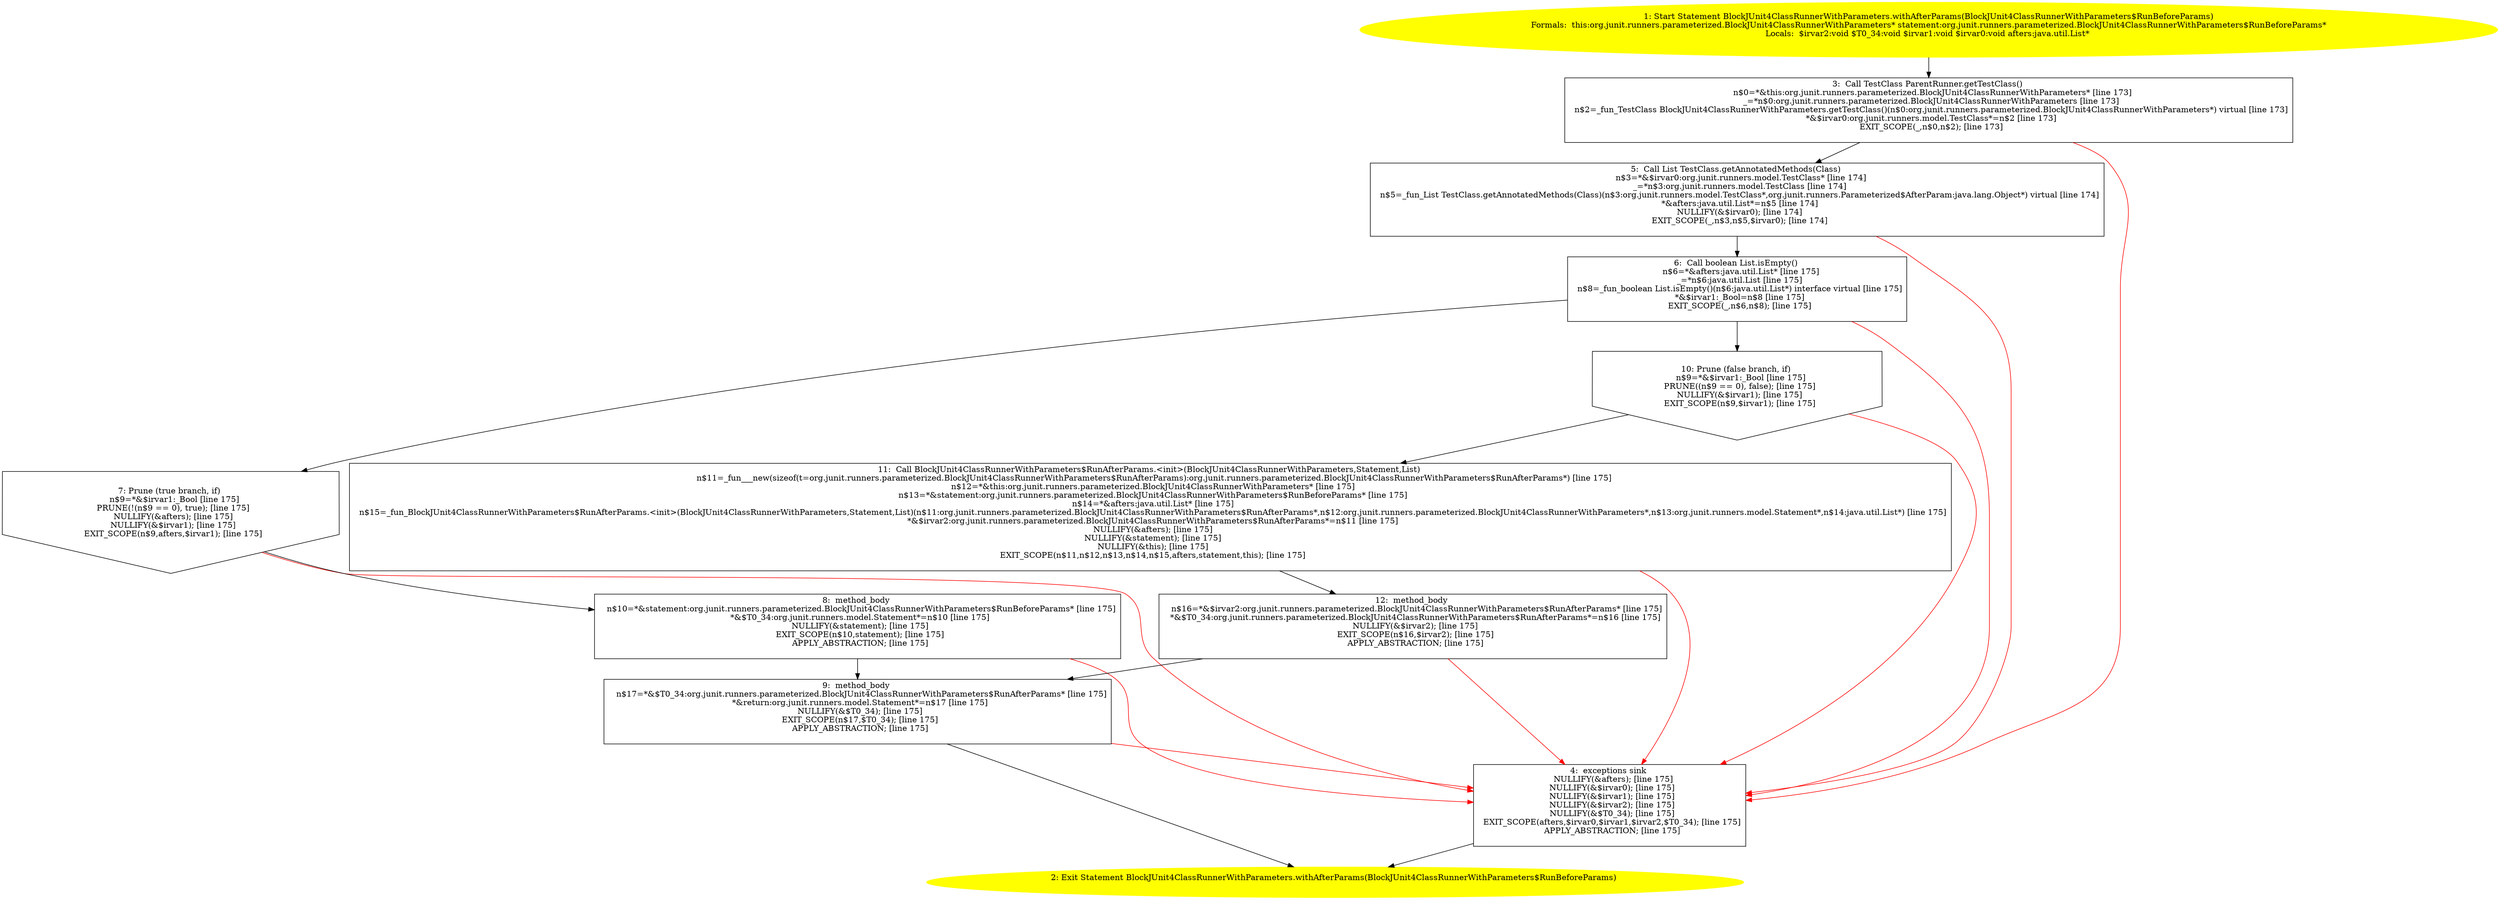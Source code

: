 /* @generated */
digraph cfg {
"org.junit.runners.parameterized.BlockJUnit4ClassRunnerWithParameters.withAfterParams(org.junit.runne.24debd54ad847e2e0d004820dc1df05e_1" [label="1: Start Statement BlockJUnit4ClassRunnerWithParameters.withAfterParams(BlockJUnit4ClassRunnerWithParameters$RunBeforeParams)\nFormals:  this:org.junit.runners.parameterized.BlockJUnit4ClassRunnerWithParameters* statement:org.junit.runners.parameterized.BlockJUnit4ClassRunnerWithParameters$RunBeforeParams*\nLocals:  $irvar2:void $T0_34:void $irvar1:void $irvar0:void afters:java.util.List* \n  " color=yellow style=filled]
	

	 "org.junit.runners.parameterized.BlockJUnit4ClassRunnerWithParameters.withAfterParams(org.junit.runne.24debd54ad847e2e0d004820dc1df05e_1" -> "org.junit.runners.parameterized.BlockJUnit4ClassRunnerWithParameters.withAfterParams(org.junit.runne.24debd54ad847e2e0d004820dc1df05e_3" ;
"org.junit.runners.parameterized.BlockJUnit4ClassRunnerWithParameters.withAfterParams(org.junit.runne.24debd54ad847e2e0d004820dc1df05e_2" [label="2: Exit Statement BlockJUnit4ClassRunnerWithParameters.withAfterParams(BlockJUnit4ClassRunnerWithParameters$RunBeforeParams) \n  " color=yellow style=filled]
	

"org.junit.runners.parameterized.BlockJUnit4ClassRunnerWithParameters.withAfterParams(org.junit.runne.24debd54ad847e2e0d004820dc1df05e_3" [label="3:  Call TestClass ParentRunner.getTestClass() \n   n$0=*&this:org.junit.runners.parameterized.BlockJUnit4ClassRunnerWithParameters* [line 173]\n  _=*n$0:org.junit.runners.parameterized.BlockJUnit4ClassRunnerWithParameters [line 173]\n  n$2=_fun_TestClass BlockJUnit4ClassRunnerWithParameters.getTestClass()(n$0:org.junit.runners.parameterized.BlockJUnit4ClassRunnerWithParameters*) virtual [line 173]\n  *&$irvar0:org.junit.runners.model.TestClass*=n$2 [line 173]\n  EXIT_SCOPE(_,n$0,n$2); [line 173]\n " shape="box"]
	

	 "org.junit.runners.parameterized.BlockJUnit4ClassRunnerWithParameters.withAfterParams(org.junit.runne.24debd54ad847e2e0d004820dc1df05e_3" -> "org.junit.runners.parameterized.BlockJUnit4ClassRunnerWithParameters.withAfterParams(org.junit.runne.24debd54ad847e2e0d004820dc1df05e_5" ;
	 "org.junit.runners.parameterized.BlockJUnit4ClassRunnerWithParameters.withAfterParams(org.junit.runne.24debd54ad847e2e0d004820dc1df05e_3" -> "org.junit.runners.parameterized.BlockJUnit4ClassRunnerWithParameters.withAfterParams(org.junit.runne.24debd54ad847e2e0d004820dc1df05e_4" [color="red" ];
"org.junit.runners.parameterized.BlockJUnit4ClassRunnerWithParameters.withAfterParams(org.junit.runne.24debd54ad847e2e0d004820dc1df05e_4" [label="4:  exceptions sink \n   NULLIFY(&afters); [line 175]\n  NULLIFY(&$irvar0); [line 175]\n  NULLIFY(&$irvar1); [line 175]\n  NULLIFY(&$irvar2); [line 175]\n  NULLIFY(&$T0_34); [line 175]\n  EXIT_SCOPE(afters,$irvar0,$irvar1,$irvar2,$T0_34); [line 175]\n  APPLY_ABSTRACTION; [line 175]\n " shape="box"]
	

	 "org.junit.runners.parameterized.BlockJUnit4ClassRunnerWithParameters.withAfterParams(org.junit.runne.24debd54ad847e2e0d004820dc1df05e_4" -> "org.junit.runners.parameterized.BlockJUnit4ClassRunnerWithParameters.withAfterParams(org.junit.runne.24debd54ad847e2e0d004820dc1df05e_2" ;
"org.junit.runners.parameterized.BlockJUnit4ClassRunnerWithParameters.withAfterParams(org.junit.runne.24debd54ad847e2e0d004820dc1df05e_5" [label="5:  Call List TestClass.getAnnotatedMethods(Class) \n   n$3=*&$irvar0:org.junit.runners.model.TestClass* [line 174]\n  _=*n$3:org.junit.runners.model.TestClass [line 174]\n  n$5=_fun_List TestClass.getAnnotatedMethods(Class)(n$3:org.junit.runners.model.TestClass*,org.junit.runners.Parameterized$AfterParam:java.lang.Object*) virtual [line 174]\n  *&afters:java.util.List*=n$5 [line 174]\n  NULLIFY(&$irvar0); [line 174]\n  EXIT_SCOPE(_,n$3,n$5,$irvar0); [line 174]\n " shape="box"]
	

	 "org.junit.runners.parameterized.BlockJUnit4ClassRunnerWithParameters.withAfterParams(org.junit.runne.24debd54ad847e2e0d004820dc1df05e_5" -> "org.junit.runners.parameterized.BlockJUnit4ClassRunnerWithParameters.withAfterParams(org.junit.runne.24debd54ad847e2e0d004820dc1df05e_6" ;
	 "org.junit.runners.parameterized.BlockJUnit4ClassRunnerWithParameters.withAfterParams(org.junit.runne.24debd54ad847e2e0d004820dc1df05e_5" -> "org.junit.runners.parameterized.BlockJUnit4ClassRunnerWithParameters.withAfterParams(org.junit.runne.24debd54ad847e2e0d004820dc1df05e_4" [color="red" ];
"org.junit.runners.parameterized.BlockJUnit4ClassRunnerWithParameters.withAfterParams(org.junit.runne.24debd54ad847e2e0d004820dc1df05e_6" [label="6:  Call boolean List.isEmpty() \n   n$6=*&afters:java.util.List* [line 175]\n  _=*n$6:java.util.List [line 175]\n  n$8=_fun_boolean List.isEmpty()(n$6:java.util.List*) interface virtual [line 175]\n  *&$irvar1:_Bool=n$8 [line 175]\n  EXIT_SCOPE(_,n$6,n$8); [line 175]\n " shape="box"]
	

	 "org.junit.runners.parameterized.BlockJUnit4ClassRunnerWithParameters.withAfterParams(org.junit.runne.24debd54ad847e2e0d004820dc1df05e_6" -> "org.junit.runners.parameterized.BlockJUnit4ClassRunnerWithParameters.withAfterParams(org.junit.runne.24debd54ad847e2e0d004820dc1df05e_7" ;
	 "org.junit.runners.parameterized.BlockJUnit4ClassRunnerWithParameters.withAfterParams(org.junit.runne.24debd54ad847e2e0d004820dc1df05e_6" -> "org.junit.runners.parameterized.BlockJUnit4ClassRunnerWithParameters.withAfterParams(org.junit.runne.24debd54ad847e2e0d004820dc1df05e_10" ;
	 "org.junit.runners.parameterized.BlockJUnit4ClassRunnerWithParameters.withAfterParams(org.junit.runne.24debd54ad847e2e0d004820dc1df05e_6" -> "org.junit.runners.parameterized.BlockJUnit4ClassRunnerWithParameters.withAfterParams(org.junit.runne.24debd54ad847e2e0d004820dc1df05e_4" [color="red" ];
"org.junit.runners.parameterized.BlockJUnit4ClassRunnerWithParameters.withAfterParams(org.junit.runne.24debd54ad847e2e0d004820dc1df05e_7" [label="7: Prune (true branch, if) \n   n$9=*&$irvar1:_Bool [line 175]\n  PRUNE(!(n$9 == 0), true); [line 175]\n  NULLIFY(&afters); [line 175]\n  NULLIFY(&$irvar1); [line 175]\n  EXIT_SCOPE(n$9,afters,$irvar1); [line 175]\n " shape="invhouse"]
	

	 "org.junit.runners.parameterized.BlockJUnit4ClassRunnerWithParameters.withAfterParams(org.junit.runne.24debd54ad847e2e0d004820dc1df05e_7" -> "org.junit.runners.parameterized.BlockJUnit4ClassRunnerWithParameters.withAfterParams(org.junit.runne.24debd54ad847e2e0d004820dc1df05e_8" ;
	 "org.junit.runners.parameterized.BlockJUnit4ClassRunnerWithParameters.withAfterParams(org.junit.runne.24debd54ad847e2e0d004820dc1df05e_7" -> "org.junit.runners.parameterized.BlockJUnit4ClassRunnerWithParameters.withAfterParams(org.junit.runne.24debd54ad847e2e0d004820dc1df05e_4" [color="red" ];
"org.junit.runners.parameterized.BlockJUnit4ClassRunnerWithParameters.withAfterParams(org.junit.runne.24debd54ad847e2e0d004820dc1df05e_8" [label="8:  method_body \n   n$10=*&statement:org.junit.runners.parameterized.BlockJUnit4ClassRunnerWithParameters$RunBeforeParams* [line 175]\n  *&$T0_34:org.junit.runners.model.Statement*=n$10 [line 175]\n  NULLIFY(&statement); [line 175]\n  EXIT_SCOPE(n$10,statement); [line 175]\n  APPLY_ABSTRACTION; [line 175]\n " shape="box"]
	

	 "org.junit.runners.parameterized.BlockJUnit4ClassRunnerWithParameters.withAfterParams(org.junit.runne.24debd54ad847e2e0d004820dc1df05e_8" -> "org.junit.runners.parameterized.BlockJUnit4ClassRunnerWithParameters.withAfterParams(org.junit.runne.24debd54ad847e2e0d004820dc1df05e_9" ;
	 "org.junit.runners.parameterized.BlockJUnit4ClassRunnerWithParameters.withAfterParams(org.junit.runne.24debd54ad847e2e0d004820dc1df05e_8" -> "org.junit.runners.parameterized.BlockJUnit4ClassRunnerWithParameters.withAfterParams(org.junit.runne.24debd54ad847e2e0d004820dc1df05e_4" [color="red" ];
"org.junit.runners.parameterized.BlockJUnit4ClassRunnerWithParameters.withAfterParams(org.junit.runne.24debd54ad847e2e0d004820dc1df05e_9" [label="9:  method_body \n   n$17=*&$T0_34:org.junit.runners.parameterized.BlockJUnit4ClassRunnerWithParameters$RunAfterParams* [line 175]\n  *&return:org.junit.runners.model.Statement*=n$17 [line 175]\n  NULLIFY(&$T0_34); [line 175]\n  EXIT_SCOPE(n$17,$T0_34); [line 175]\n  APPLY_ABSTRACTION; [line 175]\n " shape="box"]
	

	 "org.junit.runners.parameterized.BlockJUnit4ClassRunnerWithParameters.withAfterParams(org.junit.runne.24debd54ad847e2e0d004820dc1df05e_9" -> "org.junit.runners.parameterized.BlockJUnit4ClassRunnerWithParameters.withAfterParams(org.junit.runne.24debd54ad847e2e0d004820dc1df05e_2" ;
	 "org.junit.runners.parameterized.BlockJUnit4ClassRunnerWithParameters.withAfterParams(org.junit.runne.24debd54ad847e2e0d004820dc1df05e_9" -> "org.junit.runners.parameterized.BlockJUnit4ClassRunnerWithParameters.withAfterParams(org.junit.runne.24debd54ad847e2e0d004820dc1df05e_4" [color="red" ];
"org.junit.runners.parameterized.BlockJUnit4ClassRunnerWithParameters.withAfterParams(org.junit.runne.24debd54ad847e2e0d004820dc1df05e_10" [label="10: Prune (false branch, if) \n   n$9=*&$irvar1:_Bool [line 175]\n  PRUNE((n$9 == 0), false); [line 175]\n  NULLIFY(&$irvar1); [line 175]\n  EXIT_SCOPE(n$9,$irvar1); [line 175]\n " shape="invhouse"]
	

	 "org.junit.runners.parameterized.BlockJUnit4ClassRunnerWithParameters.withAfterParams(org.junit.runne.24debd54ad847e2e0d004820dc1df05e_10" -> "org.junit.runners.parameterized.BlockJUnit4ClassRunnerWithParameters.withAfterParams(org.junit.runne.24debd54ad847e2e0d004820dc1df05e_11" ;
	 "org.junit.runners.parameterized.BlockJUnit4ClassRunnerWithParameters.withAfterParams(org.junit.runne.24debd54ad847e2e0d004820dc1df05e_10" -> "org.junit.runners.parameterized.BlockJUnit4ClassRunnerWithParameters.withAfterParams(org.junit.runne.24debd54ad847e2e0d004820dc1df05e_4" [color="red" ];
"org.junit.runners.parameterized.BlockJUnit4ClassRunnerWithParameters.withAfterParams(org.junit.runne.24debd54ad847e2e0d004820dc1df05e_11" [label="11:  Call BlockJUnit4ClassRunnerWithParameters$RunAfterParams.<init>(BlockJUnit4ClassRunnerWithParameters,Statement,List) \n   n$11=_fun___new(sizeof(t=org.junit.runners.parameterized.BlockJUnit4ClassRunnerWithParameters$RunAfterParams):org.junit.runners.parameterized.BlockJUnit4ClassRunnerWithParameters$RunAfterParams*) [line 175]\n  n$12=*&this:org.junit.runners.parameterized.BlockJUnit4ClassRunnerWithParameters* [line 175]\n  n$13=*&statement:org.junit.runners.parameterized.BlockJUnit4ClassRunnerWithParameters$RunBeforeParams* [line 175]\n  n$14=*&afters:java.util.List* [line 175]\n  n$15=_fun_BlockJUnit4ClassRunnerWithParameters$RunAfterParams.<init>(BlockJUnit4ClassRunnerWithParameters,Statement,List)(n$11:org.junit.runners.parameterized.BlockJUnit4ClassRunnerWithParameters$RunAfterParams*,n$12:org.junit.runners.parameterized.BlockJUnit4ClassRunnerWithParameters*,n$13:org.junit.runners.model.Statement*,n$14:java.util.List*) [line 175]\n  *&$irvar2:org.junit.runners.parameterized.BlockJUnit4ClassRunnerWithParameters$RunAfterParams*=n$11 [line 175]\n  NULLIFY(&afters); [line 175]\n  NULLIFY(&statement); [line 175]\n  NULLIFY(&this); [line 175]\n  EXIT_SCOPE(n$11,n$12,n$13,n$14,n$15,afters,statement,this); [line 175]\n " shape="box"]
	

	 "org.junit.runners.parameterized.BlockJUnit4ClassRunnerWithParameters.withAfterParams(org.junit.runne.24debd54ad847e2e0d004820dc1df05e_11" -> "org.junit.runners.parameterized.BlockJUnit4ClassRunnerWithParameters.withAfterParams(org.junit.runne.24debd54ad847e2e0d004820dc1df05e_12" ;
	 "org.junit.runners.parameterized.BlockJUnit4ClassRunnerWithParameters.withAfterParams(org.junit.runne.24debd54ad847e2e0d004820dc1df05e_11" -> "org.junit.runners.parameterized.BlockJUnit4ClassRunnerWithParameters.withAfterParams(org.junit.runne.24debd54ad847e2e0d004820dc1df05e_4" [color="red" ];
"org.junit.runners.parameterized.BlockJUnit4ClassRunnerWithParameters.withAfterParams(org.junit.runne.24debd54ad847e2e0d004820dc1df05e_12" [label="12:  method_body \n   n$16=*&$irvar2:org.junit.runners.parameterized.BlockJUnit4ClassRunnerWithParameters$RunAfterParams* [line 175]\n  *&$T0_34:org.junit.runners.parameterized.BlockJUnit4ClassRunnerWithParameters$RunAfterParams*=n$16 [line 175]\n  NULLIFY(&$irvar2); [line 175]\n  EXIT_SCOPE(n$16,$irvar2); [line 175]\n  APPLY_ABSTRACTION; [line 175]\n " shape="box"]
	

	 "org.junit.runners.parameterized.BlockJUnit4ClassRunnerWithParameters.withAfterParams(org.junit.runne.24debd54ad847e2e0d004820dc1df05e_12" -> "org.junit.runners.parameterized.BlockJUnit4ClassRunnerWithParameters.withAfterParams(org.junit.runne.24debd54ad847e2e0d004820dc1df05e_9" ;
	 "org.junit.runners.parameterized.BlockJUnit4ClassRunnerWithParameters.withAfterParams(org.junit.runne.24debd54ad847e2e0d004820dc1df05e_12" -> "org.junit.runners.parameterized.BlockJUnit4ClassRunnerWithParameters.withAfterParams(org.junit.runne.24debd54ad847e2e0d004820dc1df05e_4" [color="red" ];
}
